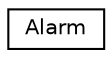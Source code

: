 digraph "Graphical Class Hierarchy"
{
 // LATEX_PDF_SIZE
  edge [fontname="Helvetica",fontsize="10",labelfontname="Helvetica",labelfontsize="10"];
  node [fontname="Helvetica",fontsize="10",shape=record];
  rankdir="LR";
  Node0 [label="Alarm",height=0.2,width=0.4,color="black", fillcolor="white", style="filled",URL="$classAlarm.html",tooltip="Header file for alarm class."];
}
